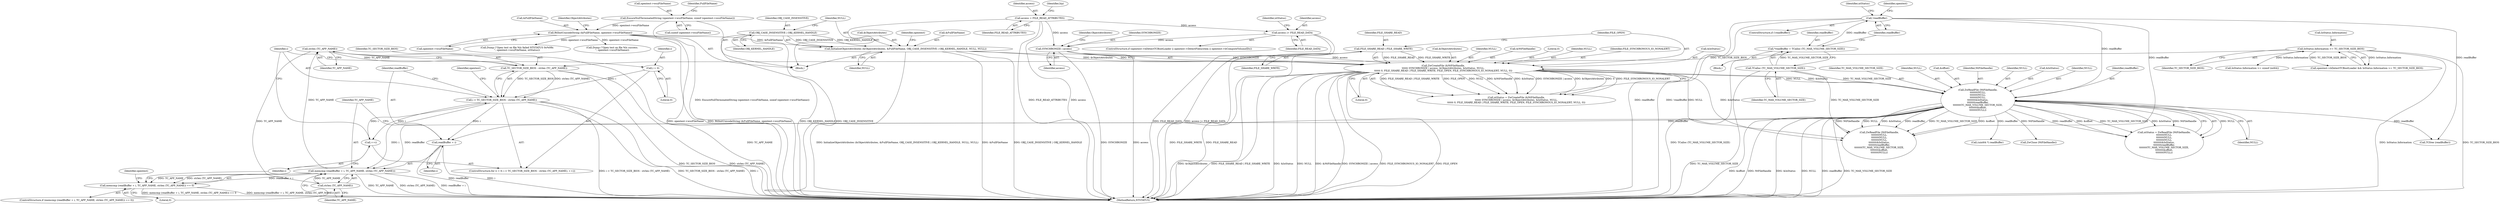 digraph "0_VeraCrypt_f30f9339c9a0b9bbcc6f5ad38804af39db1f479e@API" {
"1000544" [label="(Call,strlen (TC_APP_NAME))"];
"1000551" [label="(Call,memcmp (readBuffer + i, TC_APP_NAME, strlen (TC_APP_NAME)))"];
"1000508" [label="(Call,ZwReadFile (NtFileHandle,\n\t\t\t\t\t\t\t\tNULL,\n\t\t\t\t\t\t\t\tNULL,\n\t\t\t\t\t\t\t\tNULL,\n\t\t\t\t\t\t\t\t&IoStatus,\n\t\t\t\t\t\t\t\treadBuffer,\n\t\t\t\t\t\t\t\tTC_MAX_VOLUME_SECTOR_SIZE,\n\t\t\t\t\t\t\t\t&offset,\n\t\t\t\t\t\t\t\tNULL))"];
"1000414" [label="(Call,ZwCreateFile (&NtFileHandle,\n\t\t\t\t\t\t SYNCHRONIZE | access, &ObjectAttributes, &IoStatus, NULL,\n\t\t\t\t\t\t 0, FILE_SHARE_READ | FILE_SHARE_WRITE, FILE_OPEN, FILE_SYNCHRONOUS_IO_NONALERT, NULL, 0))"];
"1000417" [label="(Call,SYNCHRONIZE | access)"];
"1000409" [label="(Call,access |= FILE_READ_DATA)"];
"1000362" [label="(Call,access = FILE_READ_ATTRIBUTES)"];
"1000387" [label="(Call,InitializeObjectAttributes (&ObjectAttributes, &FullFileName, OBJ_CASE_INSENSITIVE | OBJ_KERNEL_HANDLE, NULL, NULL))"];
"1000381" [label="(Call,RtlInitUnicodeString (&FullFileName, opentest->wszFileName))"];
"1000373" [label="(Call,EnsureNullTerminatedString (opentest->wszFileName, sizeof (opentest->wszFileName)))"];
"1000392" [label="(Call,OBJ_CASE_INSENSITIVE | OBJ_KERNEL_HANDLE)"];
"1000426" [label="(Call,FILE_SHARE_READ | FILE_SHARE_WRITE)"];
"1000484" [label="(Call,!readBuffer)"];
"1000479" [label="(Call,*readBuffer = TCalloc (TC_MAX_VOLUME_SECTOR_SIZE))"];
"1000481" [label="(Call,TCalloc (TC_MAX_VOLUME_SECTOR_SIZE))"];
"1000540" [label="(Call,i < TC_SECTOR_SIZE_BIOS - strlen (TC_APP_NAME))"];
"1000546" [label="(Call,++i)"];
"1000537" [label="(Call,i = 0)"];
"1000542" [label="(Call,TC_SECTOR_SIZE_BIOS - strlen (TC_APP_NAME))"];
"1000530" [label="(Call,IoStatus.Information >= TC_SECTOR_SIZE_BIOS)"];
"1000544" [label="(Call,strlen (TC_APP_NAME))"];
"1000556" [label="(Call,strlen (TC_APP_NAME))"];
"1000550" [label="(Call,memcmp (readBuffer + i, TC_APP_NAME, strlen (TC_APP_NAME)) == 0)"];
"1000552" [label="(Call,readBuffer + i)"];
"1000539" [label="(Literal,0)"];
"1000516" [label="(Identifier,TC_MAX_VOLUME_SECTOR_SIZE)"];
"1000660" [label="(Call,ZwReadFile (NtFileHandle,\n\t\t\t\t\t\t\t\tNULL,\n\t\t\t\t\t\t\t\tNULL,\n\t\t\t\t\t\t\t\tNULL,\n\t\t\t\t\t\t\t\t&IoStatus,\n\t\t\t\t\t\t\t\treadBuffer,\n\t\t\t\t\t\t\t\tTC_MAX_VOLUME_SECTOR_SIZE,\n\t\t\t\t\t\t\t\t&offset,\n\t\t\t\t\t\t\t\tNULL))"];
"1000417" [label="(Call,SYNCHRONIZE | access)"];
"1000413" [label="(Identifier,ntStatus)"];
"1000419" [label="(Identifier,access)"];
"1000422" [label="(Call,&IoStatus)"];
"1000569" [label="(Identifier,opentest)"];
"1000382" [label="(Call,&FullFileName)"];
"1000364" [label="(Identifier,FILE_READ_ATTRIBUTES)"];
"1000374" [label="(Call,opentest->wszFileName)"];
"1000428" [label="(Identifier,FILE_SHARE_WRITE)"];
"1000702" [label="(Call,Dump (\"Open test on file %ls failed NTSTATUS 0x%08x\n\", opentest->wszFileName, ntStatus))"];
"1000420" [label="(Call,&ObjectAttributes)"];
"1000410" [label="(Identifier,access)"];
"1000373" [label="(Call,EnsureNullTerminatedString (opentest->wszFileName, sizeof (opentest->wszFileName)))"];
"1000512" [label="(Identifier,NULL)"];
"1000517" [label="(Call,&offset)"];
"1000362" [label="(Call,access = FILE_READ_ATTRIBUTES)"];
"1000581" [label="(Call,(uint64 *) readBuffer)"];
"1000488" [label="(Identifier,ntStatus)"];
"1000546" [label="(Call,++i)"];
"1000431" [label="(Identifier,NULL)"];
"1000571" [label="(Call,IoStatus.Information >= sizeof (int64))"];
"1000483" [label="(ControlStructure,if (!readBuffer))"];
"1000551" [label="(Call,memcmp (readBuffer + i, TC_APP_NAME, strlen (TC_APP_NAME)))"];
"1000421" [label="(Identifier,ObjectAttributes)"];
"1000540" [label="(Call,i < TC_SECTOR_SIZE_BIOS - strlen (TC_APP_NAME))"];
"1000554" [label="(Identifier,i)"];
"1000418" [label="(Identifier,SYNCHRONIZE)"];
"1000508" [label="(Call,ZwReadFile (NtFileHandle,\n\t\t\t\t\t\t\t\tNULL,\n\t\t\t\t\t\t\t\tNULL,\n\t\t\t\t\t\t\t\tNULL,\n\t\t\t\t\t\t\t\t&IoStatus,\n\t\t\t\t\t\t\t\treadBuffer,\n\t\t\t\t\t\t\t\tTC_MAX_VOLUME_SECTOR_SIZE,\n\t\t\t\t\t\t\t\t&offset,\n\t\t\t\t\t\t\t\tNULL))"];
"1000393" [label="(Identifier,OBJ_CASE_INSENSITIVE)"];
"1000693" [label="(Call,ZwClose (NtFileHandle))"];
"1000526" [label="(Call,opentest->bDetectTCBootLoader && IoStatus.Information >= TC_SECTOR_SIZE_BIOS)"];
"1000383" [label="(Identifier,FullFileName)"];
"1000506" [label="(Call,ntStatus = ZwReadFile (NtFileHandle,\n\t\t\t\t\t\t\t\tNULL,\n\t\t\t\t\t\t\t\tNULL,\n\t\t\t\t\t\t\t\tNULL,\n\t\t\t\t\t\t\t\t&IoStatus,\n\t\t\t\t\t\t\t\treadBuffer,\n\t\t\t\t\t\t\t\tTC_MAX_VOLUME_SECTOR_SIZE,\n\t\t\t\t\t\t\t\t&offset,\n\t\t\t\t\t\t\t\tNULL))"];
"1000485" [label="(Identifier,readBuffer)"];
"1000388" [label="(Call,&ObjectAttributes)"];
"1000415" [label="(Call,&NtFileHandle)"];
"1000480" [label="(Identifier,readBuffer)"];
"1000536" [label="(ControlStructure,for (i = 0; i < TC_SECTOR_SIZE_BIOS - strlen (TC_APP_NAME); ++i))"];
"1000537" [label="(Call,i = 0)"];
"1000557" [label="(Identifier,TC_APP_NAME)"];
"1000477" [label="(Block,)"];
"1000411" [label="(Identifier,FILE_READ_DATA)"];
"1000394" [label="(Identifier,OBJ_KERNEL_HANDLE)"];
"1000387" [label="(Call,InitializeObjectAttributes (&ObjectAttributes, &FullFileName, OBJ_CASE_INSENSITIVE | OBJ_KERNEL_HANDLE, NULL, NULL))"];
"1000363" [label="(Identifier,access)"];
"1000377" [label="(Call,sizeof (opentest->wszFileName))"];
"1000484" [label="(Call,!readBuffer)"];
"1000429" [label="(Identifier,FILE_OPEN)"];
"1000368" [label="(Identifier,Irp)"];
"1000427" [label="(Identifier,FILE_SHARE_READ)"];
"1000530" [label="(Call,IoStatus.Information >= TC_SECTOR_SIZE_BIOS)"];
"1000414" [label="(Call,ZwCreateFile (&NtFileHandle,\n\t\t\t\t\t\t SYNCHRONIZE | access, &ObjectAttributes, &IoStatus, NULL,\n\t\t\t\t\t\t 0, FILE_SHARE_READ | FILE_SHARE_WRITE, FILE_OPEN, FILE_SYNCHRONOUS_IO_NONALERT, NULL, 0))"];
"1000562" [label="(Identifier,opentest)"];
"1000555" [label="(Identifier,TC_APP_NAME)"];
"1000542" [label="(Call,TC_SECTOR_SIZE_BIOS - strlen (TC_APP_NAME))"];
"1000543" [label="(Identifier,TC_SECTOR_SIZE_BIOS)"];
"1000400" [label="(Identifier,opentest)"];
"1000549" [label="(ControlStructure,if (memcmp (readBuffer + i, TC_APP_NAME, strlen (TC_APP_NAME)) == 0))"];
"1000531" [label="(Call,IoStatus.Information)"];
"1000425" [label="(Literal,0)"];
"1000381" [label="(Call,RtlInitUnicodeString (&FullFileName, opentest->wszFileName))"];
"1000509" [label="(Identifier,NtFileHandle)"];
"1000395" [label="(Identifier,NULL)"];
"1000511" [label="(Identifier,NULL)"];
"1000481" [label="(Call,TCalloc (TC_MAX_VOLUME_SECTOR_SIZE))"];
"1000519" [label="(Identifier,NULL)"];
"1000552" [label="(Call,readBuffer + i)"];
"1000544" [label="(Call,strlen (TC_APP_NAME))"];
"1000432" [label="(Literal,0)"];
"1000397" [label="(ControlStructure,if (opentest->bDetectTCBootLoader || opentest->DetectFilesystem || opentest->bComputeVolumeIDs))"];
"1000538" [label="(Identifier,i)"];
"1000695" [label="(Call,Dump (\"Open test on file %ls success.\n\", opentest->wszFileName))"];
"1000482" [label="(Identifier,TC_MAX_VOLUME_SECTOR_SIZE)"];
"1000479" [label="(Call,*readBuffer = TCalloc (TC_MAX_VOLUME_SECTOR_SIZE))"];
"1000513" [label="(Call,&IoStatus)"];
"1000534" [label="(Identifier,TC_SECTOR_SIZE_BIOS)"];
"1000389" [label="(Identifier,ObjectAttributes)"];
"1000495" [label="(Identifier,opentest)"];
"1000547" [label="(Identifier,i)"];
"1000556" [label="(Call,strlen (TC_APP_NAME))"];
"1000510" [label="(Identifier,NULL)"];
"1000558" [label="(Literal,0)"];
"1000515" [label="(Identifier,readBuffer)"];
"1000550" [label="(Call,memcmp (readBuffer + i, TC_APP_NAME, strlen (TC_APP_NAME)) == 0)"];
"1000691" [label="(Call,TCfree (readBuffer))"];
"1000553" [label="(Identifier,readBuffer)"];
"1003125" [label="(MethodReturn,NTSTATUS)"];
"1000424" [label="(Identifier,NULL)"];
"1000384" [label="(Call,opentest->wszFileName)"];
"1000396" [label="(Identifier,NULL)"];
"1000390" [label="(Call,&FullFileName)"];
"1000426" [label="(Call,FILE_SHARE_READ | FILE_SHARE_WRITE)"];
"1000430" [label="(Identifier,FILE_SYNCHRONOUS_IO_NONALERT)"];
"1000545" [label="(Identifier,TC_APP_NAME)"];
"1000541" [label="(Identifier,i)"];
"1000409" [label="(Call,access |= FILE_READ_DATA)"];
"1000345" [label="(Block,)"];
"1000392" [label="(Call,OBJ_CASE_INSENSITIVE | OBJ_KERNEL_HANDLE)"];
"1000412" [label="(Call,ntStatus = ZwCreateFile (&NtFileHandle,\n\t\t\t\t\t\t SYNCHRONIZE | access, &ObjectAttributes, &IoStatus, NULL,\n\t\t\t\t\t\t 0, FILE_SHARE_READ | FILE_SHARE_WRITE, FILE_OPEN, FILE_SYNCHRONOUS_IO_NONALERT, NULL, 0))"];
"1000544" -> "1000542"  [label="AST: "];
"1000544" -> "1000545"  [label="CFG: "];
"1000545" -> "1000544"  [label="AST: "];
"1000542" -> "1000544"  [label="CFG: "];
"1000544" -> "1003125"  [label="DDG: TC_APP_NAME"];
"1000544" -> "1000542"  [label="DDG: TC_APP_NAME"];
"1000551" -> "1000544"  [label="DDG: TC_APP_NAME"];
"1000544" -> "1000556"  [label="DDG: TC_APP_NAME"];
"1000551" -> "1000550"  [label="AST: "];
"1000551" -> "1000556"  [label="CFG: "];
"1000552" -> "1000551"  [label="AST: "];
"1000555" -> "1000551"  [label="AST: "];
"1000556" -> "1000551"  [label="AST: "];
"1000558" -> "1000551"  [label="CFG: "];
"1000551" -> "1003125"  [label="DDG: TC_APP_NAME"];
"1000551" -> "1003125"  [label="DDG: strlen (TC_APP_NAME)"];
"1000551" -> "1003125"  [label="DDG: readBuffer + i"];
"1000551" -> "1000550"  [label="DDG: readBuffer + i"];
"1000551" -> "1000550"  [label="DDG: TC_APP_NAME"];
"1000551" -> "1000550"  [label="DDG: strlen (TC_APP_NAME)"];
"1000508" -> "1000551"  [label="DDG: readBuffer"];
"1000540" -> "1000551"  [label="DDG: i"];
"1000556" -> "1000551"  [label="DDG: TC_APP_NAME"];
"1000508" -> "1000506"  [label="AST: "];
"1000508" -> "1000519"  [label="CFG: "];
"1000509" -> "1000508"  [label="AST: "];
"1000510" -> "1000508"  [label="AST: "];
"1000511" -> "1000508"  [label="AST: "];
"1000512" -> "1000508"  [label="AST: "];
"1000513" -> "1000508"  [label="AST: "];
"1000515" -> "1000508"  [label="AST: "];
"1000516" -> "1000508"  [label="AST: "];
"1000517" -> "1000508"  [label="AST: "];
"1000519" -> "1000508"  [label="AST: "];
"1000506" -> "1000508"  [label="CFG: "];
"1000508" -> "1003125"  [label="DDG: NtFileHandle"];
"1000508" -> "1003125"  [label="DDG: &IoStatus"];
"1000508" -> "1003125"  [label="DDG: NULL"];
"1000508" -> "1003125"  [label="DDG: readBuffer"];
"1000508" -> "1003125"  [label="DDG: TC_MAX_VOLUME_SECTOR_SIZE"];
"1000508" -> "1003125"  [label="DDG: &offset"];
"1000508" -> "1000506"  [label="DDG: NULL"];
"1000508" -> "1000506"  [label="DDG: readBuffer"];
"1000508" -> "1000506"  [label="DDG: &offset"];
"1000508" -> "1000506"  [label="DDG: TC_MAX_VOLUME_SECTOR_SIZE"];
"1000508" -> "1000506"  [label="DDG: &IoStatus"];
"1000508" -> "1000506"  [label="DDG: NtFileHandle"];
"1000414" -> "1000508"  [label="DDG: NULL"];
"1000414" -> "1000508"  [label="DDG: &IoStatus"];
"1000484" -> "1000508"  [label="DDG: readBuffer"];
"1000481" -> "1000508"  [label="DDG: TC_MAX_VOLUME_SECTOR_SIZE"];
"1000508" -> "1000552"  [label="DDG: readBuffer"];
"1000508" -> "1000581"  [label="DDG: readBuffer"];
"1000508" -> "1000660"  [label="DDG: NtFileHandle"];
"1000508" -> "1000660"  [label="DDG: NULL"];
"1000508" -> "1000660"  [label="DDG: &IoStatus"];
"1000508" -> "1000660"  [label="DDG: readBuffer"];
"1000508" -> "1000660"  [label="DDG: TC_MAX_VOLUME_SECTOR_SIZE"];
"1000508" -> "1000660"  [label="DDG: &offset"];
"1000508" -> "1000691"  [label="DDG: readBuffer"];
"1000508" -> "1000693"  [label="DDG: NtFileHandle"];
"1000414" -> "1000412"  [label="AST: "];
"1000414" -> "1000432"  [label="CFG: "];
"1000415" -> "1000414"  [label="AST: "];
"1000417" -> "1000414"  [label="AST: "];
"1000420" -> "1000414"  [label="AST: "];
"1000422" -> "1000414"  [label="AST: "];
"1000424" -> "1000414"  [label="AST: "];
"1000425" -> "1000414"  [label="AST: "];
"1000426" -> "1000414"  [label="AST: "];
"1000429" -> "1000414"  [label="AST: "];
"1000430" -> "1000414"  [label="AST: "];
"1000431" -> "1000414"  [label="AST: "];
"1000432" -> "1000414"  [label="AST: "];
"1000412" -> "1000414"  [label="CFG: "];
"1000414" -> "1003125"  [label="DDG: &ObjectAttributes"];
"1000414" -> "1003125"  [label="DDG: FILE_SHARE_READ | FILE_SHARE_WRITE"];
"1000414" -> "1003125"  [label="DDG: &IoStatus"];
"1000414" -> "1003125"  [label="DDG: NULL"];
"1000414" -> "1003125"  [label="DDG: &NtFileHandle"];
"1000414" -> "1003125"  [label="DDG: SYNCHRONIZE | access"];
"1000414" -> "1003125"  [label="DDG: FILE_SYNCHRONOUS_IO_NONALERT"];
"1000414" -> "1003125"  [label="DDG: FILE_OPEN"];
"1000414" -> "1000412"  [label="DDG: FILE_SHARE_READ | FILE_SHARE_WRITE"];
"1000414" -> "1000412"  [label="DDG: FILE_OPEN"];
"1000414" -> "1000412"  [label="DDG: NULL"];
"1000414" -> "1000412"  [label="DDG: &NtFileHandle"];
"1000414" -> "1000412"  [label="DDG: &IoStatus"];
"1000414" -> "1000412"  [label="DDG: SYNCHRONIZE | access"];
"1000414" -> "1000412"  [label="DDG: &ObjectAttributes"];
"1000414" -> "1000412"  [label="DDG: 0"];
"1000414" -> "1000412"  [label="DDG: FILE_SYNCHRONOUS_IO_NONALERT"];
"1000417" -> "1000414"  [label="DDG: SYNCHRONIZE"];
"1000417" -> "1000414"  [label="DDG: access"];
"1000387" -> "1000414"  [label="DDG: &ObjectAttributes"];
"1000387" -> "1000414"  [label="DDG: NULL"];
"1000426" -> "1000414"  [label="DDG: FILE_SHARE_READ"];
"1000426" -> "1000414"  [label="DDG: FILE_SHARE_WRITE"];
"1000414" -> "1000660"  [label="DDG: NULL"];
"1000414" -> "1000660"  [label="DDG: &IoStatus"];
"1000417" -> "1000419"  [label="CFG: "];
"1000418" -> "1000417"  [label="AST: "];
"1000419" -> "1000417"  [label="AST: "];
"1000421" -> "1000417"  [label="CFG: "];
"1000417" -> "1003125"  [label="DDG: SYNCHRONIZE"];
"1000417" -> "1003125"  [label="DDG: access"];
"1000409" -> "1000417"  [label="DDG: access"];
"1000362" -> "1000417"  [label="DDG: access"];
"1000409" -> "1000397"  [label="AST: "];
"1000409" -> "1000411"  [label="CFG: "];
"1000410" -> "1000409"  [label="AST: "];
"1000411" -> "1000409"  [label="AST: "];
"1000413" -> "1000409"  [label="CFG: "];
"1000409" -> "1003125"  [label="DDG: FILE_READ_DATA"];
"1000409" -> "1003125"  [label="DDG: access |= FILE_READ_DATA"];
"1000362" -> "1000409"  [label="DDG: access"];
"1000362" -> "1000345"  [label="AST: "];
"1000362" -> "1000364"  [label="CFG: "];
"1000363" -> "1000362"  [label="AST: "];
"1000364" -> "1000362"  [label="AST: "];
"1000368" -> "1000362"  [label="CFG: "];
"1000362" -> "1003125"  [label="DDG: FILE_READ_ATTRIBUTES"];
"1000362" -> "1003125"  [label="DDG: access"];
"1000387" -> "1000345"  [label="AST: "];
"1000387" -> "1000396"  [label="CFG: "];
"1000388" -> "1000387"  [label="AST: "];
"1000390" -> "1000387"  [label="AST: "];
"1000392" -> "1000387"  [label="AST: "];
"1000395" -> "1000387"  [label="AST: "];
"1000396" -> "1000387"  [label="AST: "];
"1000400" -> "1000387"  [label="CFG: "];
"1000387" -> "1003125"  [label="DDG: OBJ_CASE_INSENSITIVE | OBJ_KERNEL_HANDLE"];
"1000387" -> "1003125"  [label="DDG: InitializeObjectAttributes (&ObjectAttributes, &FullFileName, OBJ_CASE_INSENSITIVE | OBJ_KERNEL_HANDLE, NULL, NULL)"];
"1000387" -> "1003125"  [label="DDG: &FullFileName"];
"1000381" -> "1000387"  [label="DDG: &FullFileName"];
"1000392" -> "1000387"  [label="DDG: OBJ_CASE_INSENSITIVE"];
"1000392" -> "1000387"  [label="DDG: OBJ_KERNEL_HANDLE"];
"1000381" -> "1000345"  [label="AST: "];
"1000381" -> "1000384"  [label="CFG: "];
"1000382" -> "1000381"  [label="AST: "];
"1000384" -> "1000381"  [label="AST: "];
"1000389" -> "1000381"  [label="CFG: "];
"1000381" -> "1003125"  [label="DDG: opentest->wszFileName"];
"1000381" -> "1003125"  [label="DDG: RtlInitUnicodeString (&FullFileName, opentest->wszFileName)"];
"1000373" -> "1000381"  [label="DDG: opentest->wszFileName"];
"1000381" -> "1000695"  [label="DDG: opentest->wszFileName"];
"1000381" -> "1000702"  [label="DDG: opentest->wszFileName"];
"1000373" -> "1000345"  [label="AST: "];
"1000373" -> "1000377"  [label="CFG: "];
"1000374" -> "1000373"  [label="AST: "];
"1000377" -> "1000373"  [label="AST: "];
"1000383" -> "1000373"  [label="CFG: "];
"1000373" -> "1003125"  [label="DDG: EnsureNullTerminatedString (opentest->wszFileName, sizeof (opentest->wszFileName))"];
"1000392" -> "1000394"  [label="CFG: "];
"1000393" -> "1000392"  [label="AST: "];
"1000394" -> "1000392"  [label="AST: "];
"1000395" -> "1000392"  [label="CFG: "];
"1000392" -> "1003125"  [label="DDG: OBJ_KERNEL_HANDLE"];
"1000392" -> "1003125"  [label="DDG: OBJ_CASE_INSENSITIVE"];
"1000426" -> "1000428"  [label="CFG: "];
"1000427" -> "1000426"  [label="AST: "];
"1000428" -> "1000426"  [label="AST: "];
"1000429" -> "1000426"  [label="CFG: "];
"1000426" -> "1003125"  [label="DDG: FILE_SHARE_WRITE"];
"1000426" -> "1003125"  [label="DDG: FILE_SHARE_READ"];
"1000484" -> "1000483"  [label="AST: "];
"1000484" -> "1000485"  [label="CFG: "];
"1000485" -> "1000484"  [label="AST: "];
"1000488" -> "1000484"  [label="CFG: "];
"1000495" -> "1000484"  [label="CFG: "];
"1000484" -> "1003125"  [label="DDG: readBuffer"];
"1000484" -> "1003125"  [label="DDG: !readBuffer"];
"1000479" -> "1000484"  [label="DDG: readBuffer"];
"1000484" -> "1000660"  [label="DDG: readBuffer"];
"1000484" -> "1000691"  [label="DDG: readBuffer"];
"1000479" -> "1000477"  [label="AST: "];
"1000479" -> "1000481"  [label="CFG: "];
"1000480" -> "1000479"  [label="AST: "];
"1000481" -> "1000479"  [label="AST: "];
"1000485" -> "1000479"  [label="CFG: "];
"1000479" -> "1003125"  [label="DDG: TCalloc (TC_MAX_VOLUME_SECTOR_SIZE)"];
"1000481" -> "1000479"  [label="DDG: TC_MAX_VOLUME_SECTOR_SIZE"];
"1000481" -> "1000482"  [label="CFG: "];
"1000482" -> "1000481"  [label="AST: "];
"1000481" -> "1003125"  [label="DDG: TC_MAX_VOLUME_SECTOR_SIZE"];
"1000481" -> "1000660"  [label="DDG: TC_MAX_VOLUME_SECTOR_SIZE"];
"1000540" -> "1000536"  [label="AST: "];
"1000540" -> "1000542"  [label="CFG: "];
"1000541" -> "1000540"  [label="AST: "];
"1000542" -> "1000540"  [label="AST: "];
"1000553" -> "1000540"  [label="CFG: "];
"1000569" -> "1000540"  [label="CFG: "];
"1000540" -> "1003125"  [label="DDG: i < TC_SECTOR_SIZE_BIOS - strlen (TC_APP_NAME)"];
"1000540" -> "1003125"  [label="DDG: TC_SECTOR_SIZE_BIOS - strlen (TC_APP_NAME)"];
"1000540" -> "1003125"  [label="DDG: i"];
"1000546" -> "1000540"  [label="DDG: i"];
"1000537" -> "1000540"  [label="DDG: i"];
"1000542" -> "1000540"  [label="DDG: TC_SECTOR_SIZE_BIOS"];
"1000542" -> "1000540"  [label="DDG: strlen (TC_APP_NAME)"];
"1000540" -> "1000546"  [label="DDG: i"];
"1000540" -> "1000552"  [label="DDG: i"];
"1000546" -> "1000536"  [label="AST: "];
"1000546" -> "1000547"  [label="CFG: "];
"1000547" -> "1000546"  [label="AST: "];
"1000541" -> "1000546"  [label="CFG: "];
"1000537" -> "1000536"  [label="AST: "];
"1000537" -> "1000539"  [label="CFG: "];
"1000538" -> "1000537"  [label="AST: "];
"1000539" -> "1000537"  [label="AST: "];
"1000541" -> "1000537"  [label="CFG: "];
"1000543" -> "1000542"  [label="AST: "];
"1000542" -> "1003125"  [label="DDG: TC_SECTOR_SIZE_BIOS"];
"1000542" -> "1003125"  [label="DDG: strlen (TC_APP_NAME)"];
"1000530" -> "1000542"  [label="DDG: TC_SECTOR_SIZE_BIOS"];
"1000530" -> "1000526"  [label="AST: "];
"1000530" -> "1000534"  [label="CFG: "];
"1000531" -> "1000530"  [label="AST: "];
"1000534" -> "1000530"  [label="AST: "];
"1000526" -> "1000530"  [label="CFG: "];
"1000530" -> "1003125"  [label="DDG: IoStatus.Information"];
"1000530" -> "1003125"  [label="DDG: TC_SECTOR_SIZE_BIOS"];
"1000530" -> "1000526"  [label="DDG: IoStatus.Information"];
"1000530" -> "1000526"  [label="DDG: TC_SECTOR_SIZE_BIOS"];
"1000530" -> "1000571"  [label="DDG: IoStatus.Information"];
"1000556" -> "1000557"  [label="CFG: "];
"1000557" -> "1000556"  [label="AST: "];
"1000550" -> "1000549"  [label="AST: "];
"1000550" -> "1000558"  [label="CFG: "];
"1000558" -> "1000550"  [label="AST: "];
"1000562" -> "1000550"  [label="CFG: "];
"1000547" -> "1000550"  [label="CFG: "];
"1000550" -> "1003125"  [label="DDG: memcmp (readBuffer + i, TC_APP_NAME, strlen (TC_APP_NAME)) == 0"];
"1000550" -> "1003125"  [label="DDG: memcmp (readBuffer + i, TC_APP_NAME, strlen (TC_APP_NAME))"];
"1000552" -> "1000554"  [label="CFG: "];
"1000553" -> "1000552"  [label="AST: "];
"1000554" -> "1000552"  [label="AST: "];
"1000555" -> "1000552"  [label="CFG: "];
"1000552" -> "1003125"  [label="DDG: readBuffer"];
"1000552" -> "1003125"  [label="DDG: i"];
}
